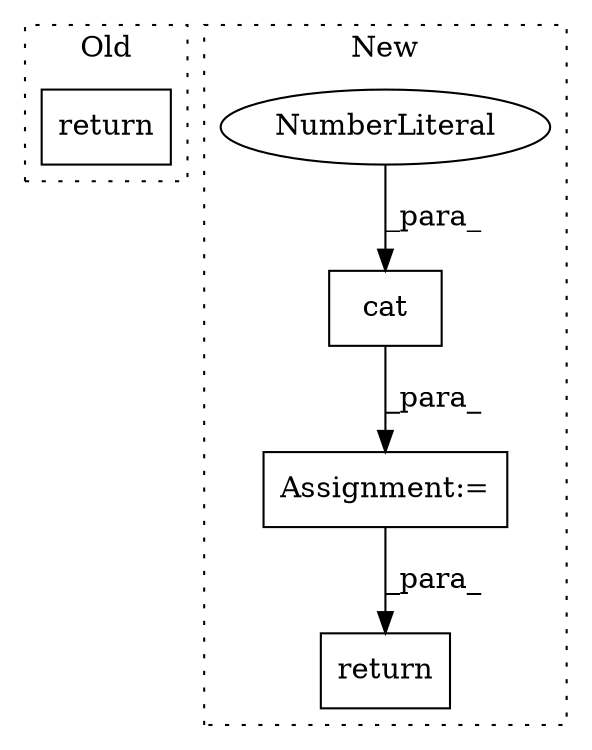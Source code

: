 digraph G {
subgraph cluster0 {
1 [label="return" a="41" s="15798" l="7" shape="box"];
label = "Old";
style="dotted";
}
subgraph cluster1 {
2 [label="cat" a="32" s="14575,14852" l="9,1" shape="box"];
3 [label="return" a="41" s="16438" l="7" shape="box"];
4 [label="NumberLiteral" a="34" s="14851" l="1" shape="ellipse"];
5 [label="Assignment:=" a="7" s="14568" l="1" shape="box"];
label = "New";
style="dotted";
}
2 -> 5 [label="_para_"];
4 -> 2 [label="_para_"];
5 -> 3 [label="_para_"];
}